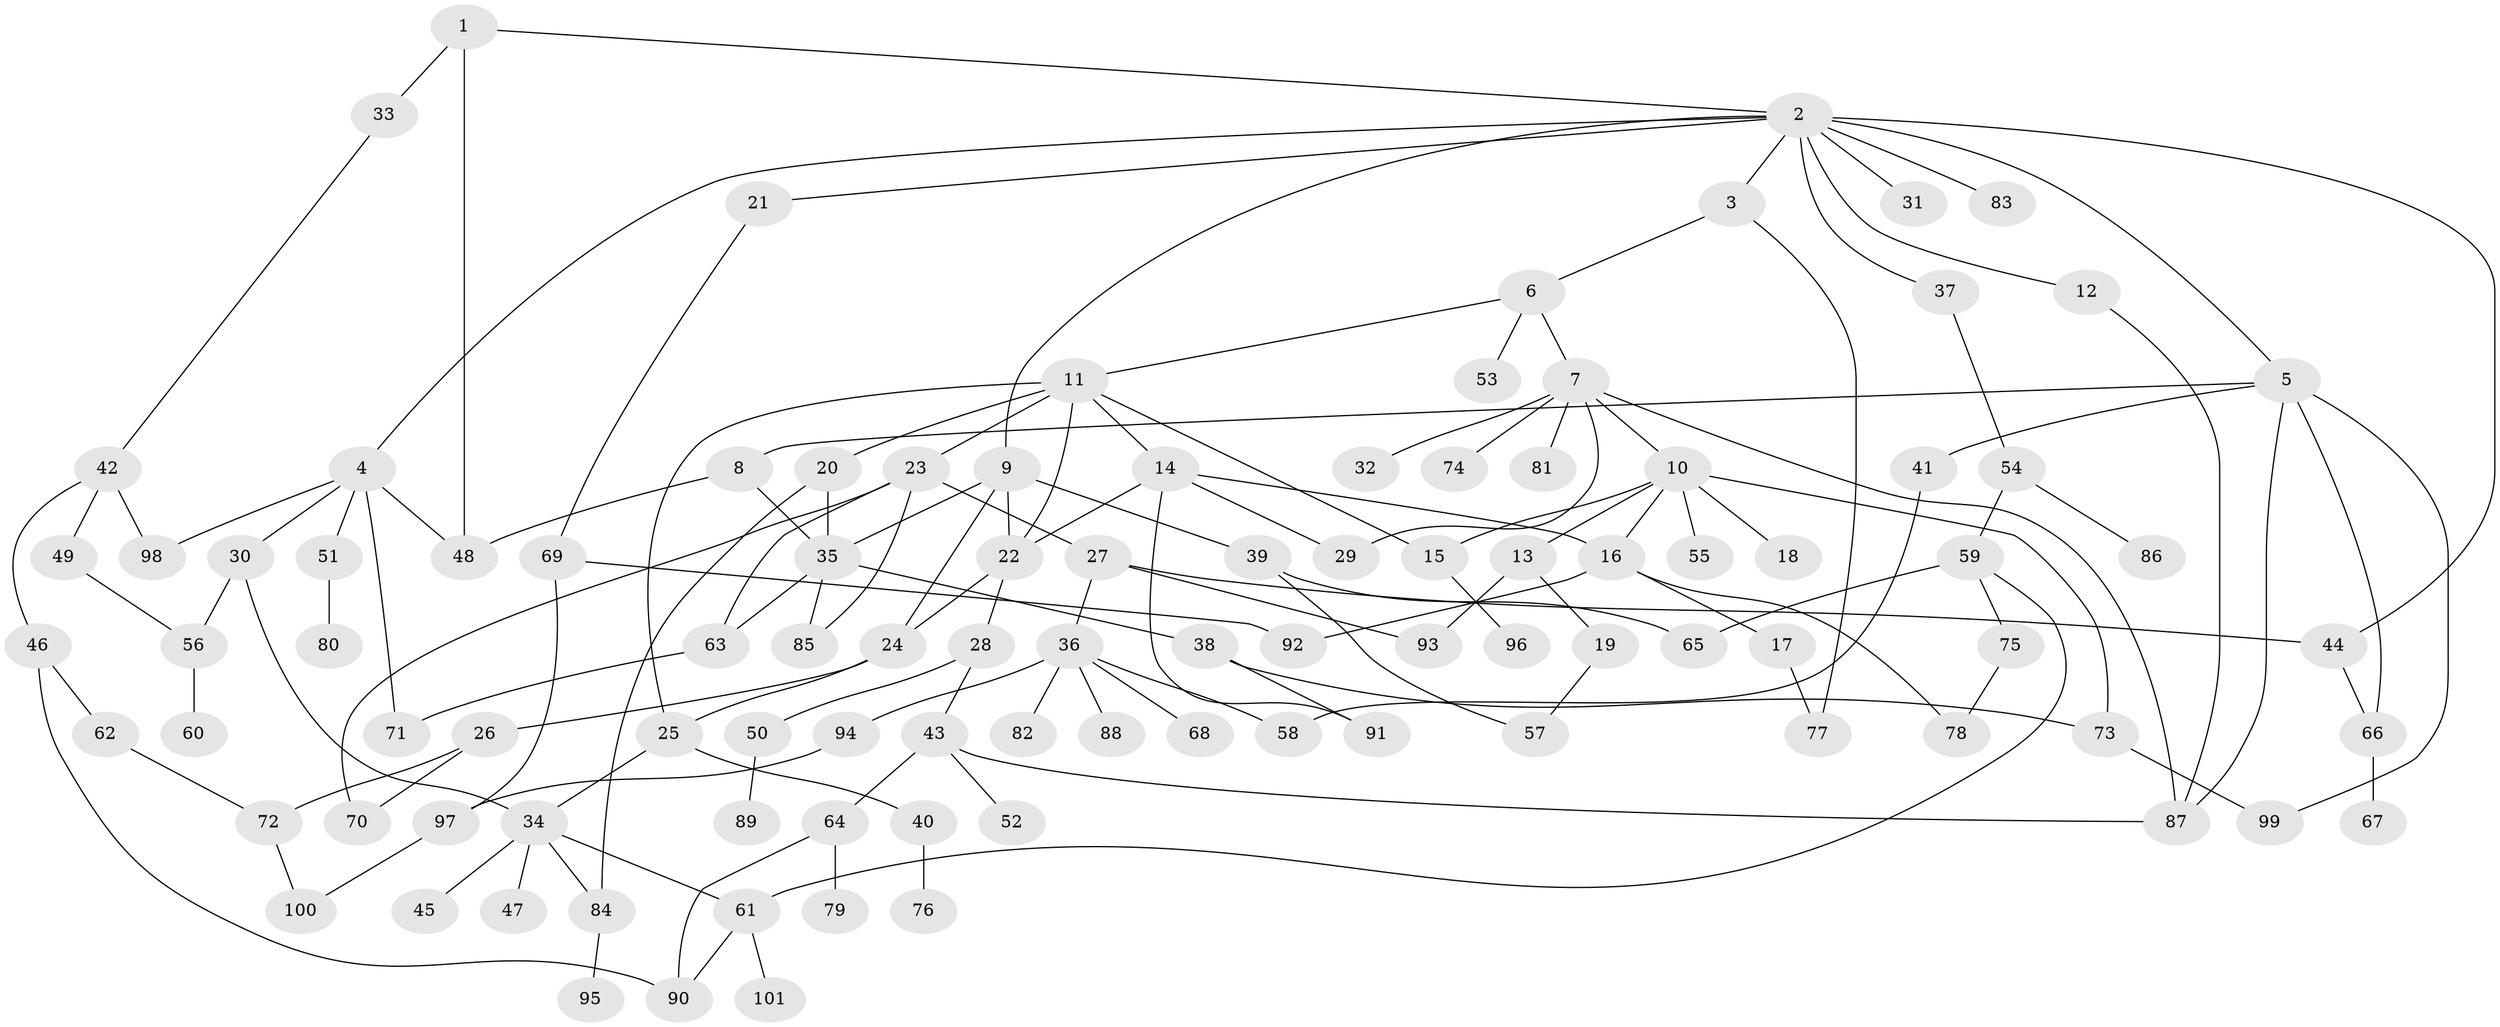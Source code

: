 // coarse degree distribution, {3: 0.18333333333333332, 17: 0.016666666666666666, 9: 0.03333333333333333, 6: 0.05, 8: 0.016666666666666666, 11: 0.016666666666666666, 2: 0.25, 5: 0.05, 1: 0.2833333333333333, 7: 0.016666666666666666, 4: 0.08333333333333333}
// Generated by graph-tools (version 1.1) at 2025/16/03/04/25 18:16:51]
// undirected, 101 vertices, 140 edges
graph export_dot {
graph [start="1"]
  node [color=gray90,style=filled];
  1;
  2;
  3;
  4;
  5;
  6;
  7;
  8;
  9;
  10;
  11;
  12;
  13;
  14;
  15;
  16;
  17;
  18;
  19;
  20;
  21;
  22;
  23;
  24;
  25;
  26;
  27;
  28;
  29;
  30;
  31;
  32;
  33;
  34;
  35;
  36;
  37;
  38;
  39;
  40;
  41;
  42;
  43;
  44;
  45;
  46;
  47;
  48;
  49;
  50;
  51;
  52;
  53;
  54;
  55;
  56;
  57;
  58;
  59;
  60;
  61;
  62;
  63;
  64;
  65;
  66;
  67;
  68;
  69;
  70;
  71;
  72;
  73;
  74;
  75;
  76;
  77;
  78;
  79;
  80;
  81;
  82;
  83;
  84;
  85;
  86;
  87;
  88;
  89;
  90;
  91;
  92;
  93;
  94;
  95;
  96;
  97;
  98;
  99;
  100;
  101;
  1 -- 2;
  1 -- 33;
  1 -- 48;
  2 -- 3;
  2 -- 4;
  2 -- 5;
  2 -- 9;
  2 -- 12;
  2 -- 21;
  2 -- 31;
  2 -- 37;
  2 -- 83;
  2 -- 44;
  3 -- 6;
  3 -- 77;
  4 -- 30;
  4 -- 51;
  4 -- 71;
  4 -- 98;
  4 -- 48;
  5 -- 8;
  5 -- 41;
  5 -- 87;
  5 -- 99;
  5 -- 66;
  6 -- 7;
  6 -- 11;
  6 -- 53;
  7 -- 10;
  7 -- 29;
  7 -- 32;
  7 -- 74;
  7 -- 81;
  7 -- 87;
  8 -- 35;
  8 -- 48;
  9 -- 22;
  9 -- 39;
  9 -- 24;
  9 -- 35;
  10 -- 13;
  10 -- 15;
  10 -- 18;
  10 -- 55;
  10 -- 73;
  10 -- 16;
  11 -- 14;
  11 -- 20;
  11 -- 23;
  11 -- 22;
  11 -- 15;
  11 -- 25;
  12 -- 87;
  13 -- 19;
  13 -- 93;
  14 -- 16;
  14 -- 91;
  14 -- 22;
  14 -- 29;
  15 -- 96;
  16 -- 17;
  16 -- 78;
  16 -- 92;
  17 -- 77;
  19 -- 57;
  20 -- 84;
  20 -- 35;
  21 -- 69;
  22 -- 24;
  22 -- 28;
  23 -- 27;
  23 -- 63;
  23 -- 70;
  23 -- 85;
  24 -- 25;
  24 -- 26;
  25 -- 34;
  25 -- 40;
  26 -- 72;
  26 -- 70;
  27 -- 36;
  27 -- 44;
  27 -- 93;
  28 -- 43;
  28 -- 50;
  30 -- 56;
  30 -- 34;
  33 -- 42;
  34 -- 45;
  34 -- 47;
  34 -- 61;
  34 -- 84;
  35 -- 38;
  35 -- 85;
  35 -- 63;
  36 -- 68;
  36 -- 82;
  36 -- 88;
  36 -- 94;
  36 -- 58;
  37 -- 54;
  38 -- 73;
  38 -- 91;
  39 -- 57;
  39 -- 65;
  40 -- 76;
  41 -- 58;
  42 -- 46;
  42 -- 49;
  42 -- 98;
  43 -- 52;
  43 -- 64;
  43 -- 87;
  44 -- 66;
  46 -- 62;
  46 -- 90;
  49 -- 56;
  50 -- 89;
  51 -- 80;
  54 -- 59;
  54 -- 86;
  56 -- 60;
  59 -- 65;
  59 -- 75;
  59 -- 61;
  61 -- 101;
  61 -- 90;
  62 -- 72;
  63 -- 71;
  64 -- 79;
  64 -- 90;
  66 -- 67;
  69 -- 92;
  69 -- 97;
  72 -- 100;
  73 -- 99;
  75 -- 78;
  84 -- 95;
  94 -- 97;
  97 -- 100;
}
